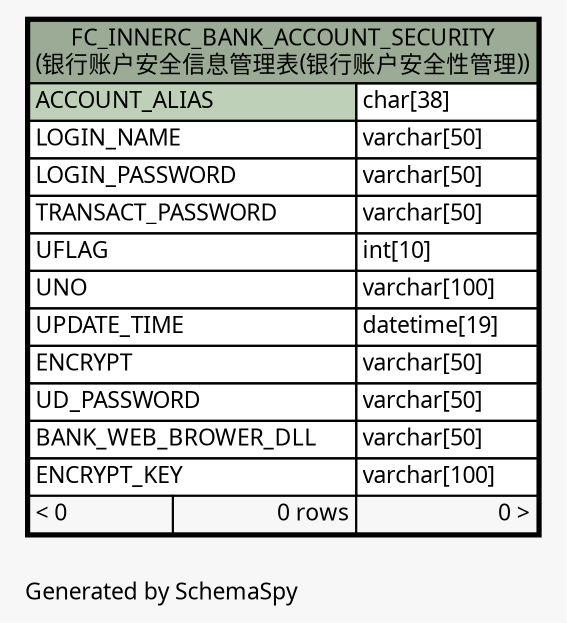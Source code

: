 // dot 2.26.0 on Linux 2.6.32-504.3.3.el6.x86_64
// SchemaSpy rev Unknown
digraph "oneDegreeRelationshipsDiagram" {
  graph [
    rankdir="RL"
    bgcolor="#f7f7f7"
    label="\nGenerated by SchemaSpy"
    labeljust="l"
    nodesep="0.18"
    ranksep="0.46"
    fontname="Microsoft YaHei"
    fontsize="11"
  ];
  node [
    fontname="Microsoft YaHei"
    fontsize="11"
    shape="plaintext"
  ];
  edge [
    arrowsize="0.8"
  ];
  "FC_INNERC_BANK_ACCOUNT_SECURITY" [
    label=<
    <TABLE BORDER="2" CELLBORDER="1" CELLSPACING="0" BGCOLOR="#ffffff">
      <TR><TD COLSPAN="3" BGCOLOR="#9bab96" ALIGN="CENTER">FC_INNERC_BANK_ACCOUNT_SECURITY<br/>(银行账户安全信息管理表(银行账户安全性管理))</TD></TR>
      <TR><TD PORT="ACCOUNT_ALIAS" COLSPAN="2" BGCOLOR="#bed1b8" ALIGN="LEFT">ACCOUNT_ALIAS</TD><TD PORT="ACCOUNT_ALIAS.type" ALIGN="LEFT">char[38]</TD></TR>
      <TR><TD PORT="LOGIN_NAME" COLSPAN="2" ALIGN="LEFT">LOGIN_NAME</TD><TD PORT="LOGIN_NAME.type" ALIGN="LEFT">varchar[50]</TD></TR>
      <TR><TD PORT="LOGIN_PASSWORD" COLSPAN="2" ALIGN="LEFT">LOGIN_PASSWORD</TD><TD PORT="LOGIN_PASSWORD.type" ALIGN="LEFT">varchar[50]</TD></TR>
      <TR><TD PORT="TRANSACT_PASSWORD" COLSPAN="2" ALIGN="LEFT">TRANSACT_PASSWORD</TD><TD PORT="TRANSACT_PASSWORD.type" ALIGN="LEFT">varchar[50]</TD></TR>
      <TR><TD PORT="UFLAG" COLSPAN="2" ALIGN="LEFT">UFLAG</TD><TD PORT="UFLAG.type" ALIGN="LEFT">int[10]</TD></TR>
      <TR><TD PORT="UNO" COLSPAN="2" ALIGN="LEFT">UNO</TD><TD PORT="UNO.type" ALIGN="LEFT">varchar[100]</TD></TR>
      <TR><TD PORT="UPDATE_TIME" COLSPAN="2" ALIGN="LEFT">UPDATE_TIME</TD><TD PORT="UPDATE_TIME.type" ALIGN="LEFT">datetime[19]</TD></TR>
      <TR><TD PORT="ENCRYPT" COLSPAN="2" ALIGN="LEFT">ENCRYPT</TD><TD PORT="ENCRYPT.type" ALIGN="LEFT">varchar[50]</TD></TR>
      <TR><TD PORT="UD_PASSWORD" COLSPAN="2" ALIGN="LEFT">UD_PASSWORD</TD><TD PORT="UD_PASSWORD.type" ALIGN="LEFT">varchar[50]</TD></TR>
      <TR><TD PORT="BANK_WEB_BROWER_DLL" COLSPAN="2" ALIGN="LEFT">BANK_WEB_BROWER_DLL</TD><TD PORT="BANK_WEB_BROWER_DLL.type" ALIGN="LEFT">varchar[50]</TD></TR>
      <TR><TD PORT="ENCRYPT_KEY" COLSPAN="2" ALIGN="LEFT">ENCRYPT_KEY</TD><TD PORT="ENCRYPT_KEY.type" ALIGN="LEFT">varchar[100]</TD></TR>
      <TR><TD ALIGN="LEFT" BGCOLOR="#f7f7f7">&lt; 0</TD><TD ALIGN="RIGHT" BGCOLOR="#f7f7f7">0 rows</TD><TD ALIGN="RIGHT" BGCOLOR="#f7f7f7">0 &gt;</TD></TR>
    </TABLE>>
    URL="FC_INNERC_BANK_ACCOUNT_SECURITY.html"
    tooltip="FC_INNERC_BANK_ACCOUNT_SECURITY"
  ];
}

